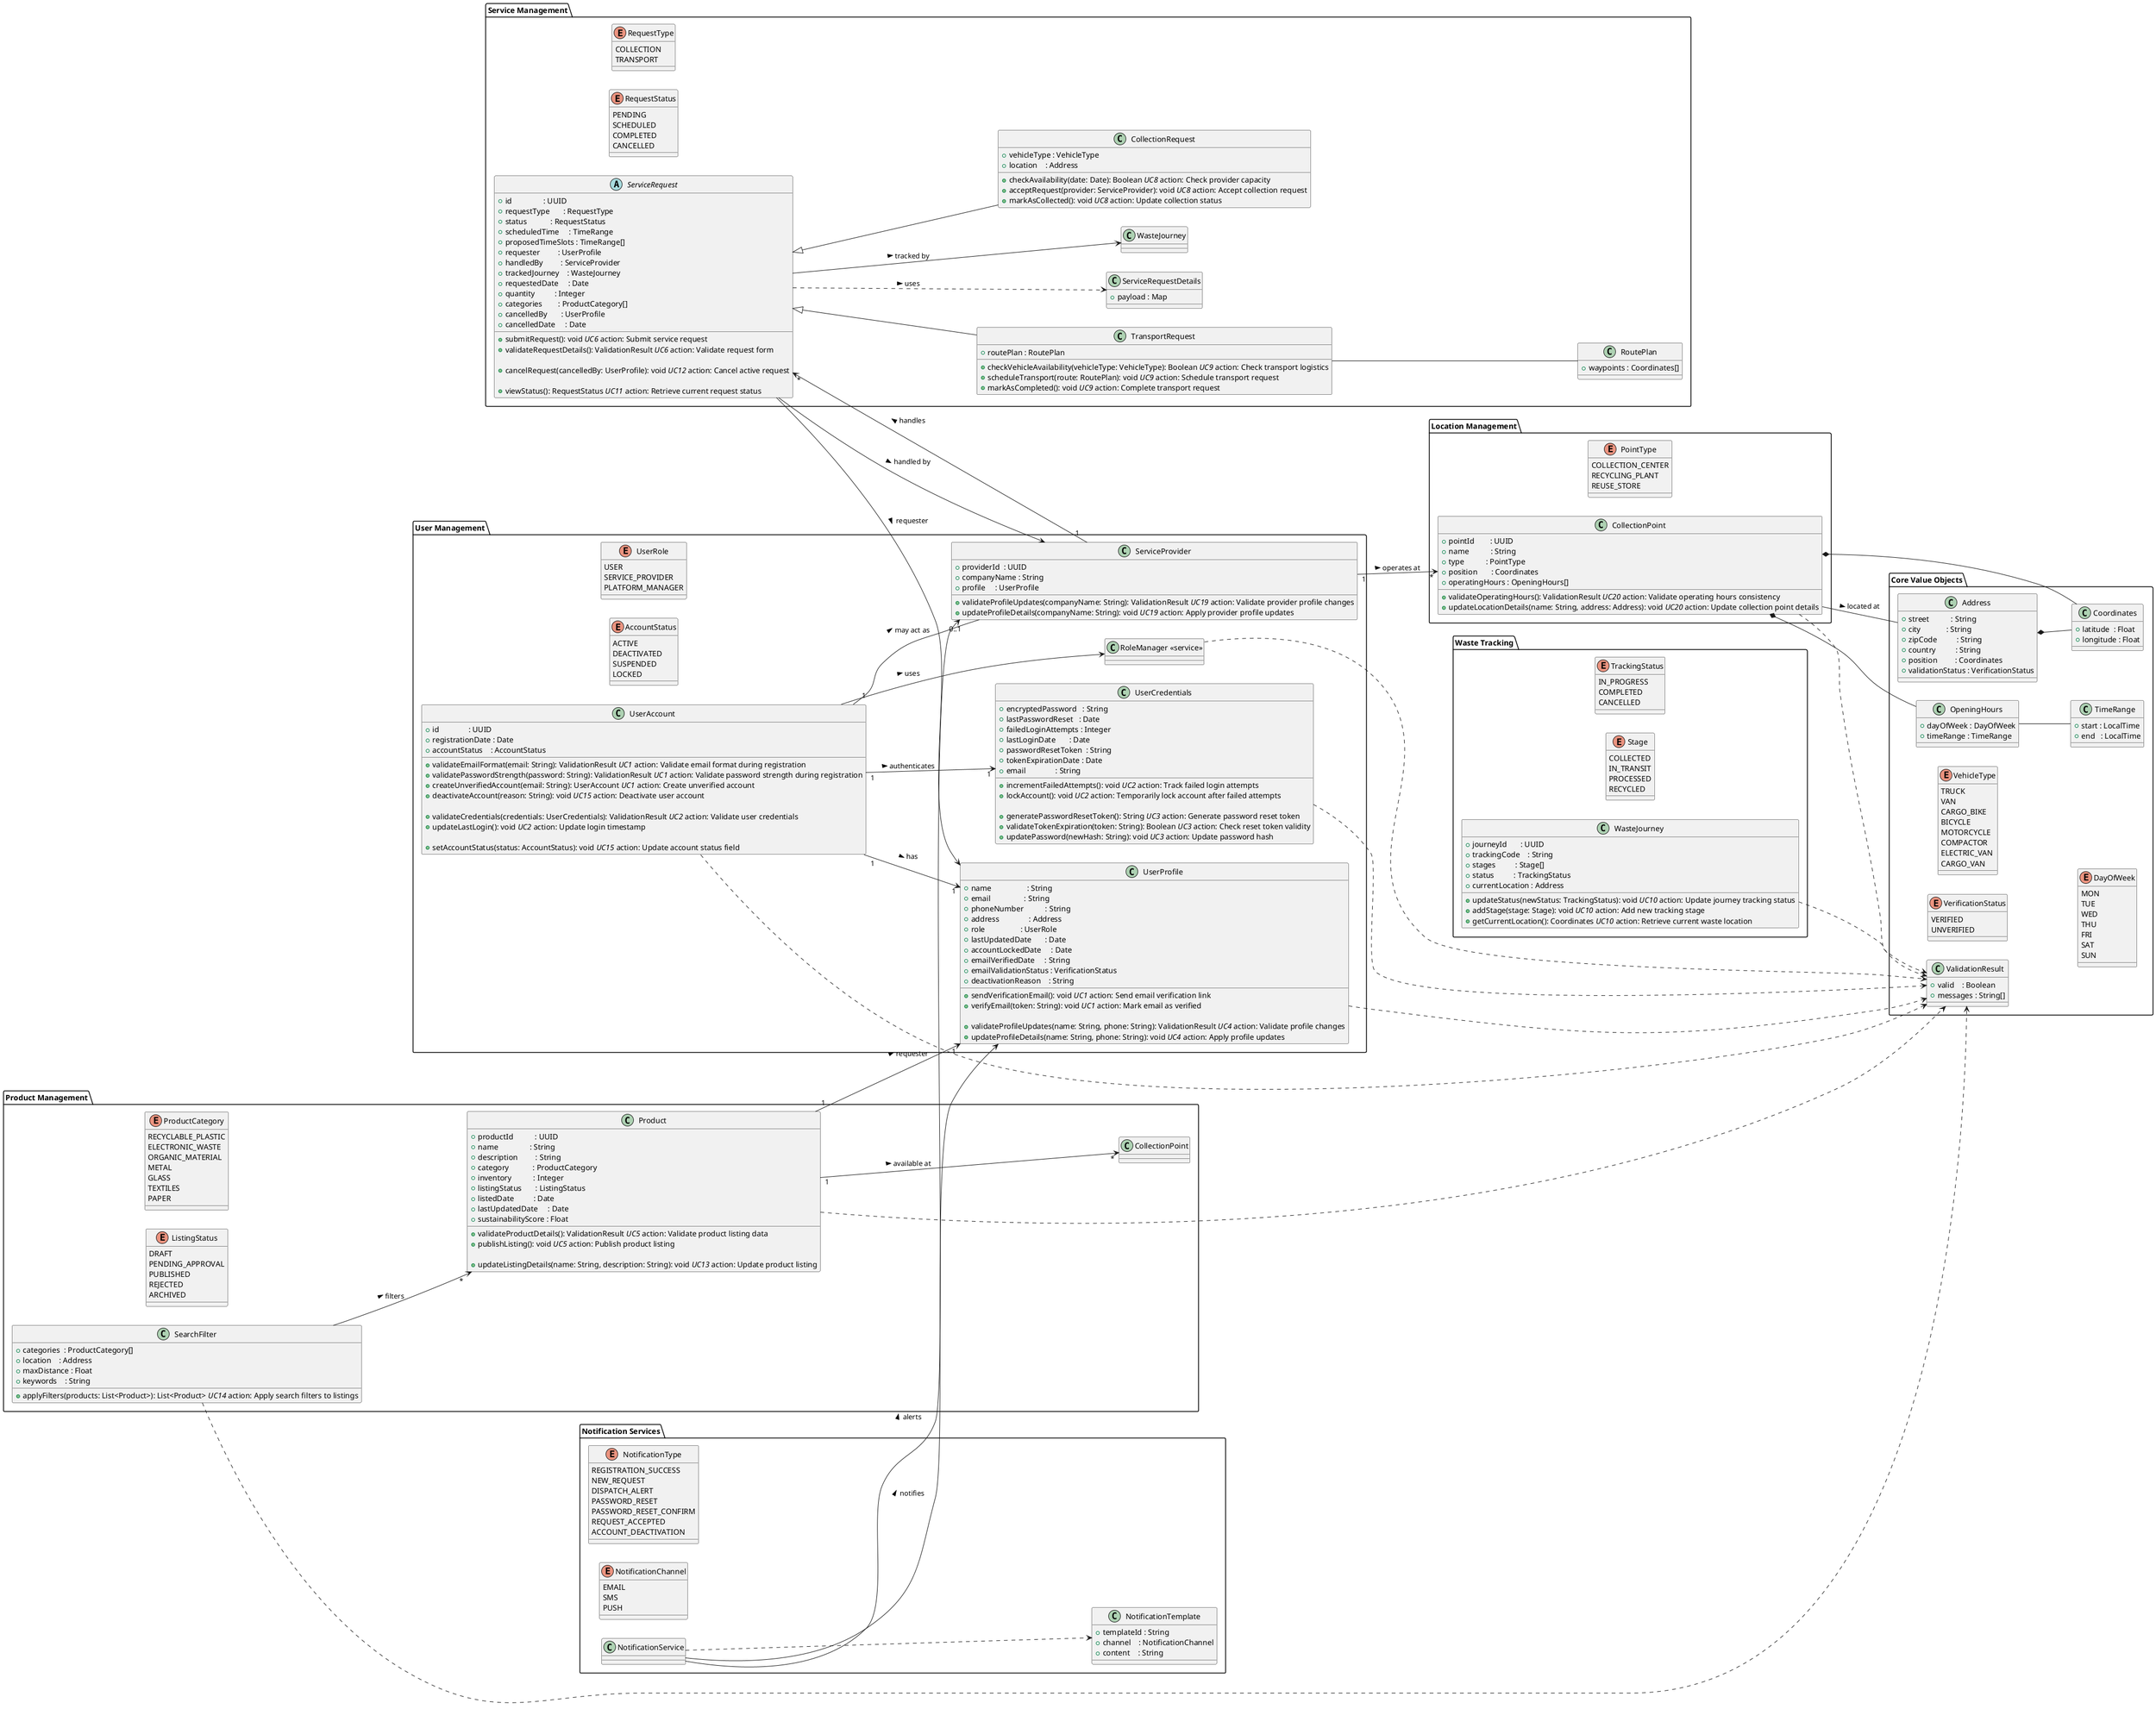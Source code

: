 @startuml
left to right direction
' ──────────────────────────────────────────────
'  CORE VALUE OBJECTS
' ──────────────────────────────────────────────
package "Core Value Objects" {
enum VerificationStatus {
VERIFIED
UNVERIFIED
}
enum VehicleType {
TRUCK
VAN
CARGO_BIKE
BICYCLE
MOTORCYCLE
COMPACTOR
ELECTRIC_VAN
CARGO_VAN
}
enum DayOfWeek {
MON
TUE
WED
THU
FRI
SAT
SUN
}
class ValidationResult {
+valid    : Boolean
+messages : String[]
}
class Coordinates {
+latitude  : Float
+longitude : Float
}
class Address {
+street           : String
+city             : String
+zipCode          : String
+country          : String
+position         : Coordinates
+validationStatus : VerificationStatus
}
class TimeRange {
+start : LocalTime
+end   : LocalTime
}
class OpeningHours {
+dayOfWeek : DayOfWeek
+timeRange : TimeRange
}
Address *-- Coordinates
OpeningHours -- TimeRange
}
' ──────────────────────────────────────────────
'  USER MANAGEMENT
' ──────────────────────────────────────────────
package "User Management" {
enum UserRole {
USER
SERVICE_PROVIDER
PLATFORM_MANAGER
}
enum AccountStatus {
ACTIVE
DEACTIVATED
SUSPENDED
LOCKED
}
class UserAccount {
+id               : UUID
+registrationDate : Date
+accountStatus    : AccountStatus

' UC1
+validateEmailFormat(email: String): ValidationResult //UC1 //action: Validate email format during registration
+validatePasswordStrength(password: String): ValidationResult //UC1 //action: Validate password strength during registration
+createUnverifiedAccount(email: String): UserAccount //UC1 //action: Create unverified account
+deactivateAccount(reason: String): void //UC15 //action: Deactivate user account

' UC2
+validateCredentials(credentials: UserCredentials): ValidationResult //UC2 //action: Validate user credentials
+updateLastLogin(): void //UC2 //action: Update login timestamp

' UC15
+setAccountStatus(status: AccountStatus): void //UC15 //action: Update account status field
}
class UserProfile {
+name                  : String
+email                 : String
+phoneNumber           : String
+address               : Address
+role                  : UserRole
+lastUpdatedDate       : Date
+accountLockedDate     : Date
+emailVerifiedDate     : String
+emailValidationStatus : VerificationStatus
+deactivationReason    : String

' UC1
+sendVerificationEmail(): void //UC1 //action: Send email verification link
+verifyEmail(token: String): void //UC1 //action: Mark email as verified

' UC4
+validateProfileUpdates(name: String, phone: String): ValidationResult //UC4 //action: Validate profile changes
+updateProfileDetails(name: String, phone: String): void //UC4 //action: Apply profile updates
}
class UserCredentials {
+encryptedPassword   : String
+lastPasswordReset   : Date
+failedLoginAttempts : Integer
+lastLoginDate       : Date
+passwordResetToken  : String
+tokenExpirationDate : Date
+email               : String

' UC2
+incrementFailedAttempts(): void //UC2 //action: Track failed login attempts
+lockAccount(): void //UC2 //action: Temporarily lock account after failed attempts

' UC3
+generatePasswordResetToken(): String //UC3 //action: Generate password reset token
+validateTokenExpiration(token: String): Boolean //UC3 //action: Check reset token validity
+updatePassword(newHash: String): void //UC3 //action: Update password hash
}
class ServiceProvider {
+providerId  : UUID
+companyName : String
+profile     : UserProfile

' UC19
+validateProfileUpdates(companyName: String): ValidationResult //UC19 //action: Validate provider profile changes
+updateProfileDetails(companyName: String): void //UC19 //action: Apply provider profile updates
}
class "RoleManager <<service>>" as RoleManager {
}
UserAccount ..> ValidationResult
UserProfile ..> ValidationResult
UserCredentials ..> ValidationResult
RoleManager ..> ValidationResult
UserAccount "1" --> "1" UserProfile : has >
UserAccount "1" --> "1" UserCredentials : authenticates >
UserAccount --> RoleManager : uses >
UserAccount "1" -- "0..1" ServiceProvider : may act as >
}
' ──────────────────────────────────────────────
'  SERVICE MANAGEMENT
' ──────────────────────────────────────────────
package "Service Management" {
enum RequestType {
COLLECTION
TRANSPORT
}
enum RequestStatus {
PENDING
SCHEDULED
COMPLETED
CANCELLED
}
abstract class ServiceRequest {
+id                : UUID
+requestType       : RequestType
+status            : RequestStatus
+scheduledTime     : TimeRange
+proposedTimeSlots : TimeRange[]
+requester         : UserProfile
+handledBy         : ServiceProvider
+trackedJourney    : WasteJourney
+requestedDate     : Date
+quantity          : Integer
+categories        : ProductCategory[]
+cancelledBy       : UserProfile
+cancelledDate     : Date

' UC6
+submitRequest(): void //UC6 //action: Submit service request
+validateRequestDetails(): ValidationResult //UC6 //action: Validate request form

' UC12
+cancelRequest(cancelledBy: UserProfile): void //UC12 //action: Cancel active request

' UC11
+viewStatus(): RequestStatus //UC11 //action: Retrieve current request status
}
class CollectionRequest extends ServiceRequest {
+vehicleType : VehicleType
+location    : Address

' UC8
+checkAvailability(date: Date): Boolean //UC8 //action: Check provider capacity
+acceptRequest(provider: ServiceProvider): void //UC8 //action: Accept collection request
+markAsCollected(): void //UC8 //action: Update collection status
}
class TransportRequest extends ServiceRequest {
+routePlan : RoutePlan

' UC9
+checkVehicleAvailability(vehicleType: VehicleType): Boolean //UC9 //action: Check transport logistics
+scheduleTransport(route: RoutePlan): void //UC9 //action: Schedule transport request
+markAsCompleted(): void //UC9 //action: Complete transport request
}
class ServiceRequestDetails {
+payload : Map
}
ServiceRequest ..> ServiceRequestDetails : uses >
class RoutePlan {
+waypoints : Coordinates[]
}
ServiceProvider "1" --> "*" ServiceRequest : handles >

TransportRequest -- RoutePlan
ServiceRequest --> WasteJourney : tracked by >
ServiceRequest --> UserProfile : requester >
ServiceRequest --> ServiceProvider : handled by >
}
' ──────────────────────────────────────────────
'  WASTE TRACKING
' ──────────────────────────────────────────────
package "Waste Tracking" {
enum TrackingStatus {
IN_PROGRESS
COMPLETED
CANCELLED
}
enum Stage {
COLLECTED
IN_TRANSIT
PROCESSED
RECYCLED
}
class WasteJourney {
+journeyId       : UUID
+trackingCode    : String
+stages          : Stage[]
+status          : TrackingStatus
+currentLocation : Address

' UC10
+updateStatus(newStatus: TrackingStatus): void //UC10 //action: Update journey tracking status
+addStage(stage: Stage): void //UC10 //action: Add new tracking stage
+getCurrentLocation(): Coordinates //UC10 //action: Retrieve current waste location
}
WasteJourney ..> ValidationResult
}
' ──────────────────────────────────────────────
'  PRODUCT MANAGEMENT
' ──────────────────────────────────────────────
package "Product Management" {
enum ProductCategory {
RECYCLABLE_PLASTIC
ELECTRONIC_WASTE
ORGANIC_MATERIAL
METAL
GLASS
TEXTILES
PAPER
}
enum ListingStatus {
DRAFT
PENDING_APPROVAL
PUBLISHED
REJECTED
ARCHIVED
}
class Product {
+productId           : UUID
+name                : String
+description         : String
+category            : ProductCategory
+inventory           : Integer
+listingStatus       : ListingStatus
+listedDate          : Date
+lastUpdatedDate     : Date
+sustainabilityScore : Float

' UC5
+validateProductDetails(): ValidationResult //UC5 //action: Validate product listing data
+publishListing(): void //UC5 //action: Publish product listing

' UC13
+updateListingDetails(name: String, description: String): void //UC13 //action: Update product listing
}
class SearchFilter {
+categories  : ProductCategory[]
+location    : Address
+maxDistance : Float
+keywords    : String

' UC14
+applyFilters(products: List<Product>): List<Product> //UC14 //action: Apply search filters to listings
}
Product ..> ValidationResult
SearchFilter ..> ValidationResult
Product "1" --> "*" CollectionPoint : available at >
Product "1" --> "1" UserProfile      : requester >
SearchFilter --> "*" Product            : filters >
}
' ──────────────────────────────────────────────
'  LOCATION MANAGEMENT
' ──────────────────────────────────────────────
package "Location Management" {
enum PointType {
COLLECTION_CENTER
RECYCLING_PLANT
REUSE_STORE
}
class CollectionPoint {
+pointId        : UUID
+name           : String
+type           : PointType
+position       : Coordinates
+operatingHours : OpeningHours[]

' UC20
+validateOperatingHours(): ValidationResult //UC20 //action: Validate operating hours consistency
+updateLocationDetails(name: String, address: Address): void //UC20 //action: Update collection point details
}
CollectionPoint ..> ValidationResult
CollectionPoint *-- Coordinates
CollectionPoint *-- OpeningHours
CollectionPoint -- Address : located at >
ServiceProvider "1" --> "*" CollectionPoint : operates at >
}
' ──────────────────────────────────────────────
'  NOTIFICATION SERVICES
' ──────────────────────────────────────────────
package "Notification Services" {
enum NotificationType {
REGISTRATION_SUCCESS
NEW_REQUEST
DISPATCH_ALERT
PASSWORD_RESET
PASSWORD_RESET_CONFIRM
REQUEST_ACCEPTED
ACCOUNT_DEACTIVATION
}
enum NotificationChannel{
EMAIL
SMS
PUSH
}
class NotificationTemplate {
+templateId : String
+channel    : NotificationChannel
+content    : String
}
class NotificationService {
}
NotificationService ..> NotificationTemplate
NotificationService --> UserProfile     : notifies >
NotificationService --> ServiceProvider : alerts >
}
@enduml